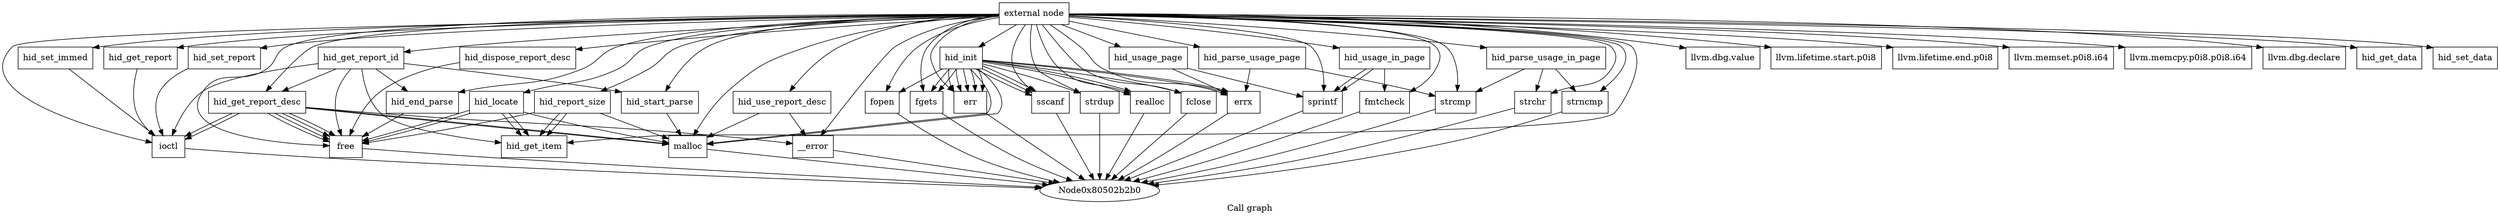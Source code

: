 digraph "Call graph" {
	label="Call graph";

	Node0x80502b280 [shape=record,label="{external node}"];
	Node0x80502b280 -> Node0x80502b310;
	Node0x80502b280 -> Node0x80502b3d0;
	Node0x80502b280 -> Node0x80502b370;
	Node0x80502b280 -> Node0x80502b430;
	Node0x80502b280 -> Node0x80502b670;
	Node0x80502b280 -> Node0x80502b490;
	Node0x80502b280 -> Node0x80502b610;
	Node0x80502b280 -> Node0x80502b790;
	Node0x80502b280 -> Node0x80502b7f0;
	Node0x80502b280 -> Node0x80502b6d0;
	Node0x80502b280 -> Node0x80502b730;
	Node0x80502b280 -> Node0x80502b850;
	Node0x80502b280 -> Node0x80502b8b0;
	Node0x80502b280 -> Node0x80502b910;
	Node0x80502b280 -> Node0x80502b4f0;
	Node0x80502b280 -> Node0x80502b5b0;
	Node0x80502b280 -> Node0x80502b550;
	Node0x80502b280 -> Node0x80502b970;
	Node0x80502b280 -> Node0x80502b9d0;
	Node0x80502b280 -> Node0x80502ba30;
	Node0x80502b280 -> Node0x80502bd90;
	Node0x80502b280 -> Node0x80502ba90;
	Node0x80502b280 -> Node0x80502baf0;
	Node0x80502b280 -> Node0x80502bb50;
	Node0x80502b280 -> Node0x80502bbb0;
	Node0x80502b280 -> Node0x80502bc10;
	Node0x80502b280 -> Node0x80502bc70;
	Node0x80502b280 -> Node0x80502bcd0;
	Node0x80502b280 -> Node0x80502bd30;
	Node0x80502b280 -> Node0x80502bdf0;
	Node0x80502b280 -> Node0x80502be50;
	Node0x80502b280 -> Node0x80502beb0;
	Node0x80502b280 -> Node0x80502bf10;
	Node0x80502b280 -> Node0x80502bf70;
	Node0x80502b280 -> Node0x80502bfd0;
	Node0x80502b280 -> Node0x805072030;
	Node0x80502b280 -> Node0x805072090;
	Node0x80502b280 -> Node0x8050720f0;
	Node0x80502b280 -> Node0x805072150;
	Node0x80502b280 -> Node0x8050721b0;
	Node0x80502b280 -> Node0x805072210;
	Node0x80502b280 -> Node0x805072270;
	Node0x80502b310 [shape=record,label="{hid_set_immed}"];
	Node0x80502b310 -> Node0x80502b370;
	Node0x80502b3d0 [shape=record,label="{llvm.dbg.value}"];
	Node0x80502b370 [shape=record,label="{ioctl}"];
	Node0x80502b370 -> Node0x80502b2b0;
	Node0x80502b430 [shape=record,label="{hid_get_report_id}"];
	Node0x80502b430 -> Node0x80502b490;
	Node0x80502b430 -> Node0x80502b4f0;
	Node0x80502b430 -> Node0x80502b550;
	Node0x80502b430 -> Node0x80502b5b0;
	Node0x80502b430 -> Node0x80502b610;
	Node0x80502b430 -> Node0x80502b370;
	Node0x80502b670 [shape=record,label="{llvm.lifetime.start.p0i8}"];
	Node0x80502b490 [shape=record,label="{hid_get_report_desc}"];
	Node0x80502b490 -> Node0x80502b370;
	Node0x80502b490 -> Node0x80502b6d0;
	Node0x80502b490 -> Node0x80502b370;
	Node0x80502b490 -> Node0x80502b610;
	Node0x80502b490 -> Node0x80502b610;
	Node0x80502b490 -> Node0x80502b610;
	Node0x80502b490 -> Node0x80502b6d0;
	Node0x80502b490 -> Node0x80502b730;
	Node0x80502b490 -> Node0x80502b610;
	Node0x80502b610 [shape=record,label="{free}"];
	Node0x80502b610 -> Node0x80502b2b0;
	Node0x80502b790 [shape=record,label="{llvm.lifetime.end.p0i8}"];
	Node0x80502b7f0 [shape=record,label="{llvm.memset.p0i8.i64}"];
	Node0x80502b6d0 [shape=record,label="{malloc}"];
	Node0x80502b6d0 -> Node0x80502b2b0;
	Node0x80502b730 [shape=record,label="{__error}"];
	Node0x80502b730 -> Node0x80502b2b0;
	Node0x80502b850 [shape=record,label="{llvm.memcpy.p0i8.p0i8.i64}"];
	Node0x80502b8b0 [shape=record,label="{hid_dispose_report_desc}"];
	Node0x80502b8b0 -> Node0x80502b610;
	Node0x80502b910 [shape=record,label="{hid_use_report_desc}"];
	Node0x80502b910 -> Node0x80502b6d0;
	Node0x80502b910 -> Node0x80502b730;
	Node0x80502b4f0 [shape=record,label="{hid_start_parse}"];
	Node0x80502b4f0 -> Node0x80502b6d0;
	Node0x80502b5b0 [shape=record,label="{hid_end_parse}"];
	Node0x80502b5b0 -> Node0x80502b610;
	Node0x80502b550 [shape=record,label="{hid_get_item}"];
	Node0x80502b970 [shape=record,label="{hid_report_size}"];
	Node0x80502b970 -> Node0x80502b6d0;
	Node0x80502b970 -> Node0x80502b550;
	Node0x80502b970 -> Node0x80502b550;
	Node0x80502b970 -> Node0x80502b610;
	Node0x805072210 [shape=record,label="{hid_get_report}"];
	Node0x805072210 -> Node0x80502b370;
	Node0x80502b9d0 [shape=record,label="{hid_locate}"];
	Node0x80502b9d0 -> Node0x80502b6d0;
	Node0x80502b9d0 -> Node0x80502b550;
	Node0x80502b9d0 -> Node0x80502b610;
	Node0x80502b9d0 -> Node0x80502b550;
	Node0x80502b9d0 -> Node0x80502b610;
	Node0x80502ba30 [shape=record,label="{hid_init}"];
	Node0x80502ba30 -> Node0x80502ba90;
	Node0x80502ba30 -> Node0x80502baf0;
	Node0x80502ba30 -> Node0x80502bb50;
	Node0x80502ba30 -> Node0x80502bbb0;
	Node0x80502ba30 -> Node0x80502bbb0;
	Node0x80502ba30 -> Node0x80502bbb0;
	Node0x80502ba30 -> Node0x80502bc10;
	Node0x80502ba30 -> Node0x80502bc70;
	Node0x80502ba30 -> Node0x80502bb50;
	Node0x80502ba30 -> Node0x80502bc10;
	Node0x80502ba30 -> Node0x80502bcd0;
	Node0x80502ba30 -> Node0x80502bb50;
	Node0x80502ba30 -> Node0x80502b6d0;
	Node0x80502ba30 -> Node0x80502bcd0;
	Node0x80502ba30 -> Node0x80502bb50;
	Node0x80502ba30 -> Node0x80502b6d0;
	Node0x80502ba30 -> Node0x80502bb50;
	Node0x80502ba30 -> Node0x80502baf0;
	Node0x80502ba30 -> Node0x80502bd30;
	Node0x80502bd90 [shape=record,label="{llvm.dbg.declare}"];
	Node0x80502ba90 [shape=record,label="{fopen}"];
	Node0x80502ba90 -> Node0x80502b2b0;
	Node0x80502baf0 [shape=record,label="{fgets}"];
	Node0x80502baf0 -> Node0x80502b2b0;
	Node0x80502bb50 [shape=record,label="{err}"];
	Node0x80502bb50 -> Node0x80502b2b0;
	Node0x80502bbb0 [shape=record,label="{sscanf}"];
	Node0x80502bbb0 -> Node0x80502b2b0;
	Node0x80502bc10 [shape=record,label="{errx}"];
	Node0x80502bc10 -> Node0x80502b2b0;
	Node0x80502bc70 [shape=record,label="{strdup}"];
	Node0x80502bc70 -> Node0x80502b2b0;
	Node0x80502bcd0 [shape=record,label="{realloc}"];
	Node0x80502bcd0 -> Node0x80502b2b0;
	Node0x80502bd30 [shape=record,label="{fclose}"];
	Node0x80502bd30 -> Node0x80502b2b0;
	Node0x80502bdf0 [shape=record,label="{hid_usage_page}"];
	Node0x80502bdf0 -> Node0x80502bc10;
	Node0x80502bdf0 -> Node0x80502be50;
	Node0x80502be50 [shape=record,label="{sprintf}"];
	Node0x80502be50 -> Node0x80502b2b0;
	Node0x80502beb0 [shape=record,label="{hid_usage_in_page}"];
	Node0x80502beb0 -> Node0x80502bf10;
	Node0x80502beb0 -> Node0x80502be50;
	Node0x80502beb0 -> Node0x80502be50;
	Node0x80502bf10 [shape=record,label="{fmtcheck}"];
	Node0x80502bf10 -> Node0x80502b2b0;
	Node0x80502bf70 [shape=record,label="{hid_parse_usage_page}"];
	Node0x80502bf70 -> Node0x80502bc10;
	Node0x80502bf70 -> Node0x80502bfd0;
	Node0x80502bfd0 [shape=record,label="{strcmp}"];
	Node0x80502bfd0 -> Node0x80502b2b0;
	Node0x805072030 [shape=record,label="{hid_parse_usage_in_page}"];
	Node0x805072030 -> Node0x805072090;
	Node0x805072030 -> Node0x8050720f0;
	Node0x805072030 -> Node0x80502bfd0;
	Node0x805072090 [shape=record,label="{strchr}"];
	Node0x805072090 -> Node0x80502b2b0;
	Node0x8050720f0 [shape=record,label="{strncmp}"];
	Node0x8050720f0 -> Node0x80502b2b0;
	Node0x805072150 [shape=record,label="{hid_get_data}"];
	Node0x8050721b0 [shape=record,label="{hid_set_data}"];
	Node0x805072270 [shape=record,label="{hid_set_report}"];
	Node0x805072270 -> Node0x80502b370;
}
